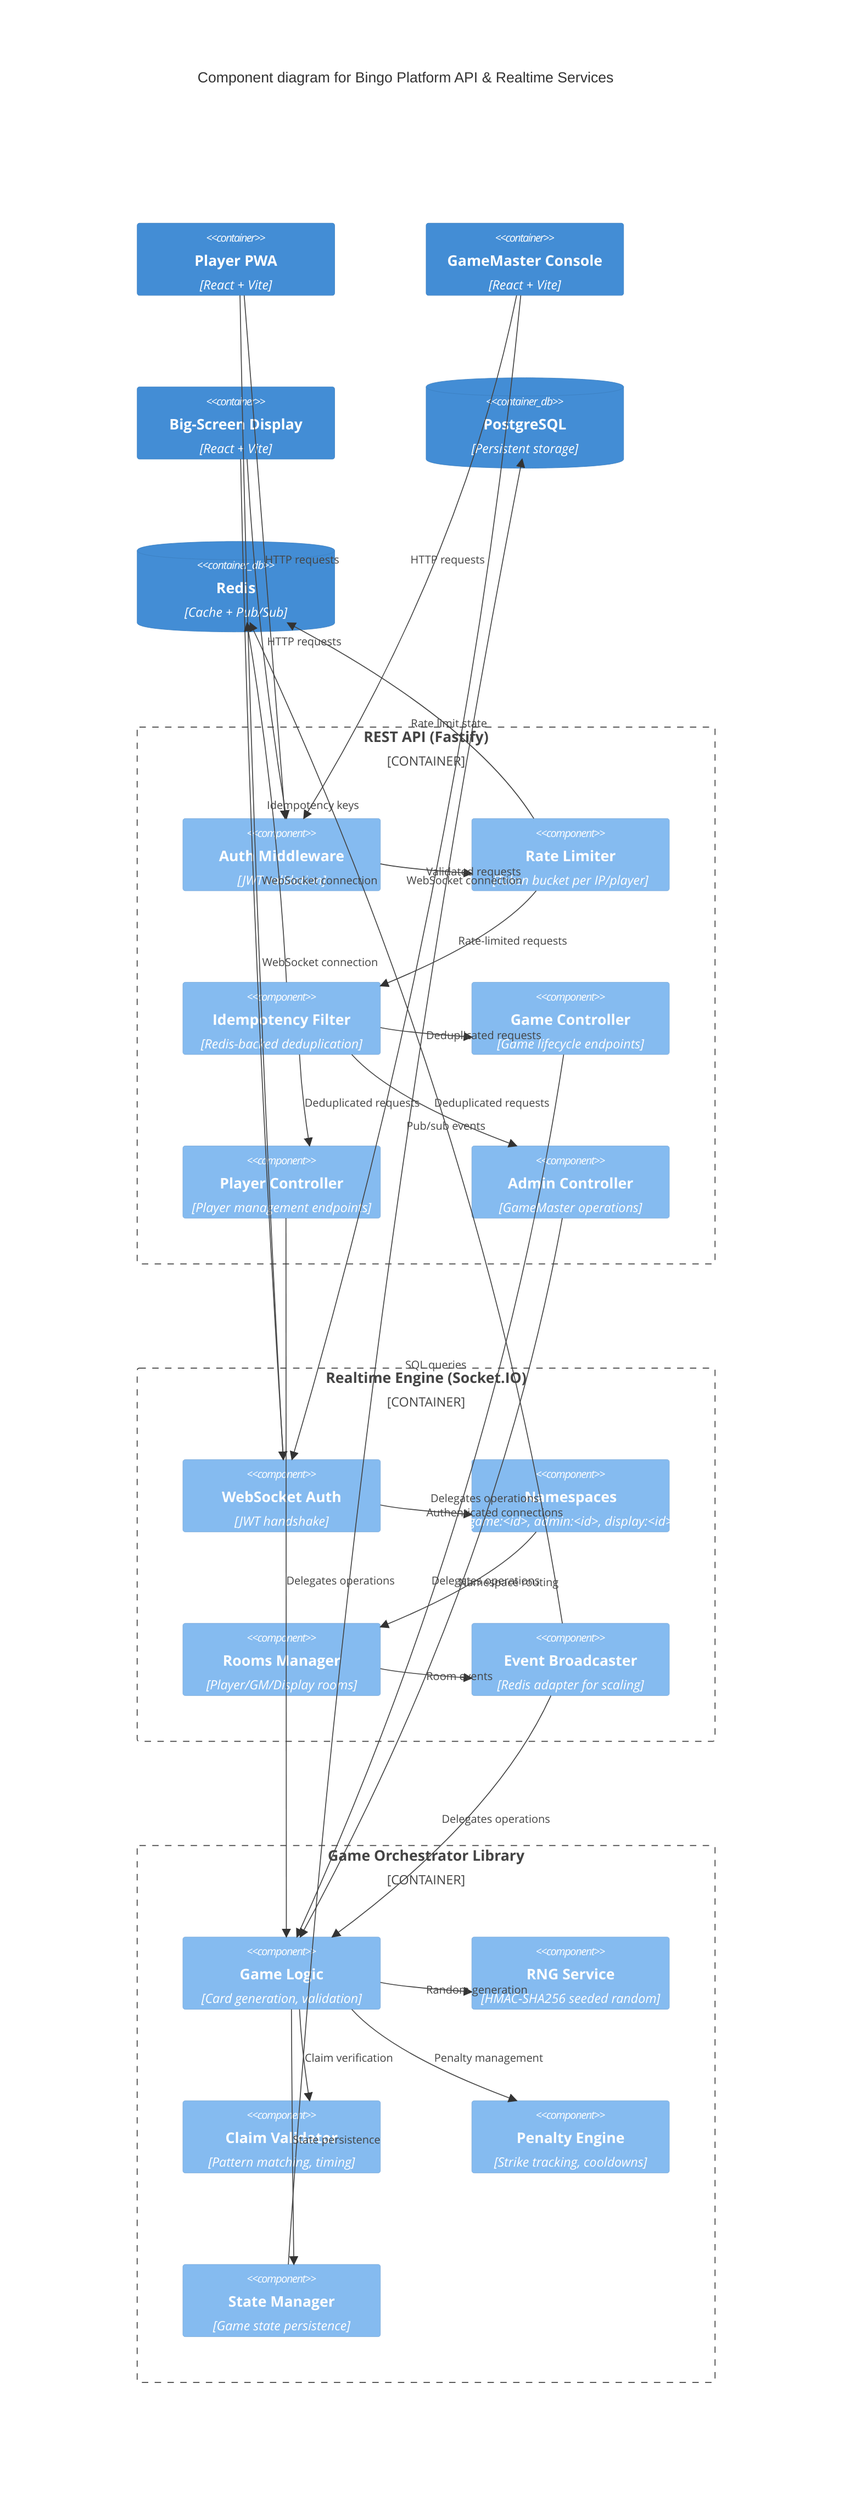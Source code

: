 C4Component
    title Component diagram for Bingo Platform API & Realtime Services

    Container(pwa, "Player PWA", "React + Vite")
    Container(console, "GameMaster Console", "React + Vite")
    Container(bigscreen, "Big-Screen Display", "React + Vite")

    Container_Boundary(api, "REST API (Fastify)") {
        Component(auth_middleware, "Auth Middleware", "JWT validation")
        Component(rate_limiter, "Rate Limiter", "Token bucket per IP/player")
        Component(idempotency, "Idempotency Filter", "Redis-backed deduplication")

        Component(game_controller, "Game Controller", "Game lifecycle endpoints")
        Component(player_controller, "Player Controller", "Player management endpoints")
        Component(admin_controller, "Admin Controller", "GameMaster operations")
    }

    Container_Boundary(realtime, "Realtime Engine (Socket.IO)") {
        Component(ws_auth, "WebSocket Auth", "JWT handshake")
        Component(namespaces, "Namespaces", "game:<id>, admin:<id>, display:<id>")
        Component(rooms, "Rooms Manager", "Player/GM/Display rooms")
        Component(broadcast, "Event Broadcaster", "Redis adapter for scaling")
    }

    Container_Boundary(orchestrator, "Game Orchestrator Library") {
        Component(game_logic, "Game Logic", "Card generation, validation")
        Component(rng_service, "RNG Service", "HMAC-SHA256 seeded random")
        Component(claim_validator, "Claim Validator", "Pattern matching, timing")
        Component(penalty_engine, "Penalty Engine", "Strike tracking, cooldowns")
        Component(state_manager, "State Manager", "Game state persistence")
    }

    ContainerDb(postgres, "PostgreSQL", "Persistent storage")
    ContainerDb(redis, "Redis", "Cache + Pub/Sub")

    Rel(pwa, auth_middleware, "HTTP requests")
    Rel(console, auth_middleware, "HTTP requests")
    Rel(bigscreen, auth_middleware, "HTTP requests")

    Rel(auth_middleware, rate_limiter, "Validated requests")
    Rel(rate_limiter, idempotency, "Rate-limited requests")
    Rel(idempotency, game_controller, "Deduplicated requests")
    Rel(idempotency, player_controller, "Deduplicated requests")
    Rel(idempotency, admin_controller, "Deduplicated requests")

    Rel(pwa, ws_auth, "WebSocket connection")
    Rel(console, ws_auth, "WebSocket connection")
    Rel(bigscreen, ws_auth, "WebSocket connection")

    Rel(ws_auth, namespaces, "Authenticated connections")
    Rel(namespaces, rooms, "Namespace routing")
    Rel(rooms, broadcast, "Room events")

    Rel(game_controller, game_logic, "Delegates operations")
    Rel(player_controller, game_logic, "Delegates operations")
    Rel(admin_controller, game_logic, "Delegates operations")
    Rel(broadcast, game_logic, "Delegates operations")

    Rel(game_logic, rng_service, "Random generation")
    Rel(game_logic, claim_validator, "Claim verification")
    Rel(game_logic, penalty_engine, "Penalty management")
    Rel(game_logic, state_manager, "State persistence")

    Rel(state_manager, postgres, "SQL queries")
    Rel(rate_limiter, redis, "Rate limit state")
    Rel(idempotency, redis, "Idempotency keys")
    Rel(broadcast, redis, "Pub/sub events")

    UpdateLayoutConfig($c4ShapeInRow="2", $c4BoundaryInRow="1")